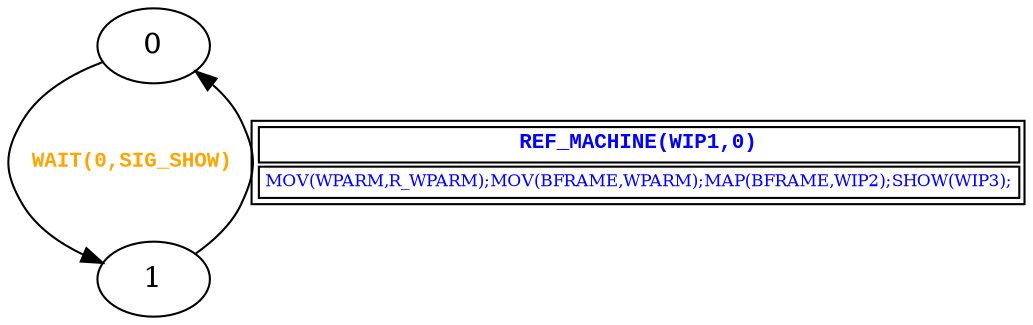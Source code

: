 digraph {
 node [shape=oval];
"0" -> "1"[fontcolor=orange, label=< <table border="0"><tr><td><font face="Courier New" point-size="10"><b>WAIT(0,SIG_SHOW)<br align="left"/></b></font></td></tr>
</table>>];
"1" -> "0"[fontcolor=blue, label=< <table border="1"><tr><td><font face="Courier New" point-size="10"><b>REF_MACHINE(WIP1,0)<br align="left"/></b></font></td></tr>
<tr><td><font point-size="8" color ="blue">MOV(WPARM,R_WPARM);MOV(BFRAME,WPARM);MAP(BFRAME,WIP2);SHOW(WIP3);<br align="left"/></font></td></tr></table>>];
}
